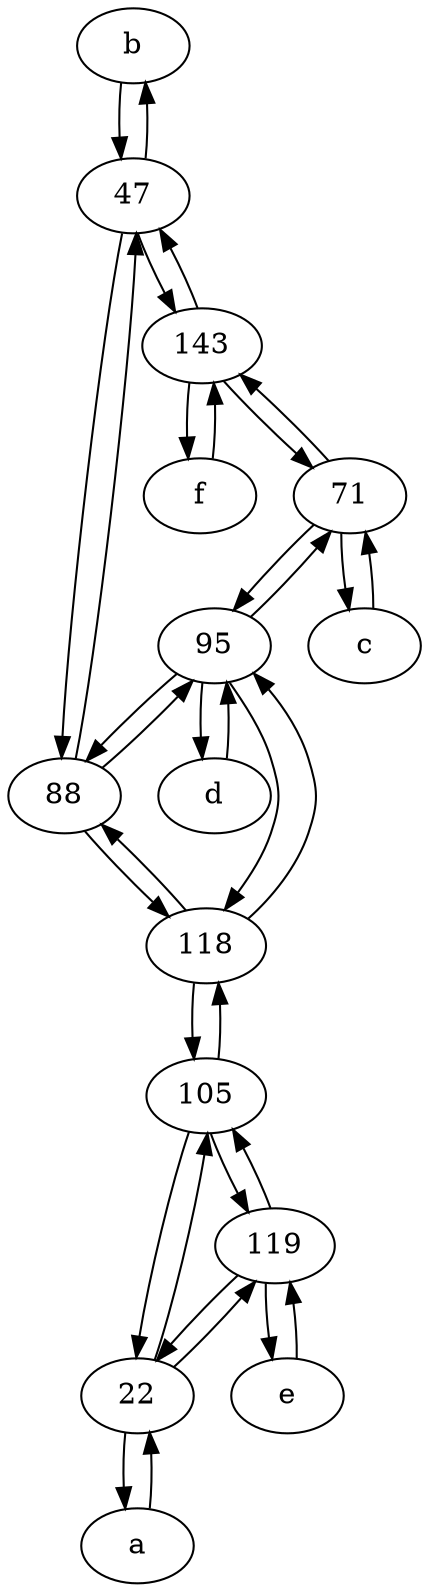 digraph  {
	b [pos="50,20!"];
	d [pos="20,30!"];
	a [pos="40,10!"];
	88;
	119;
	47;
	105;
	22;
	95;
	143;
	e [pos="30,50!"];
	f [pos="15,45!"];
	c [pos="20,10!"];
	118;
	71;
	119 -> 105;
	22 -> a;
	143 -> 71;
	95 -> 88;
	119 -> 22;
	143 -> f;
	105 -> 22;
	143 -> 47;
	e -> 119;
	118 -> 88;
	95 -> 118;
	22 -> 119;
	47 -> b;
	118 -> 95;
	47 -> 88;
	a -> 22;
	71 -> 95;
	71 -> 143;
	119 -> e;
	f -> 143;
	105 -> 118;
	105 -> 119;
	b -> 47;
	d -> 95;
	88 -> 47;
	71 -> c;
	118 -> 105;
	88 -> 95;
	47 -> 143;
	22 -> 105;
	95 -> d;
	88 -> 118;
	c -> 71;
	95 -> 71;

	}
